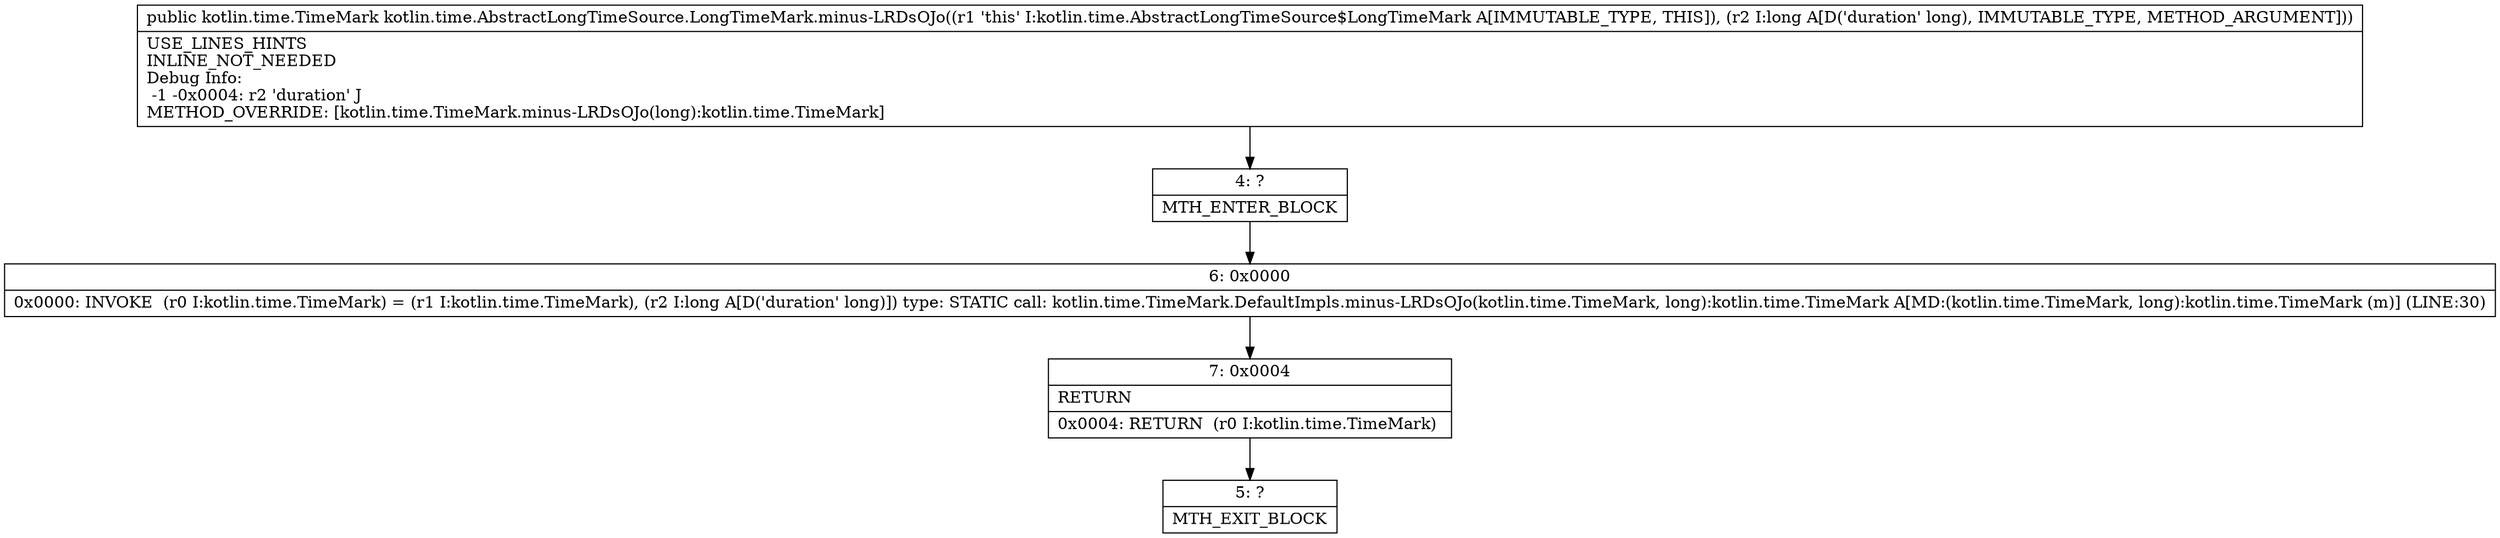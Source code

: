 digraph "CFG forkotlin.time.AbstractLongTimeSource.LongTimeMark.minus\-LRDsOJo(J)Lkotlin\/time\/TimeMark;" {
Node_4 [shape=record,label="{4\:\ ?|MTH_ENTER_BLOCK\l}"];
Node_6 [shape=record,label="{6\:\ 0x0000|0x0000: INVOKE  (r0 I:kotlin.time.TimeMark) = (r1 I:kotlin.time.TimeMark), (r2 I:long A[D('duration' long)]) type: STATIC call: kotlin.time.TimeMark.DefaultImpls.minus\-LRDsOJo(kotlin.time.TimeMark, long):kotlin.time.TimeMark A[MD:(kotlin.time.TimeMark, long):kotlin.time.TimeMark (m)] (LINE:30)\l}"];
Node_7 [shape=record,label="{7\:\ 0x0004|RETURN\l|0x0004: RETURN  (r0 I:kotlin.time.TimeMark) \l}"];
Node_5 [shape=record,label="{5\:\ ?|MTH_EXIT_BLOCK\l}"];
MethodNode[shape=record,label="{public kotlin.time.TimeMark kotlin.time.AbstractLongTimeSource.LongTimeMark.minus\-LRDsOJo((r1 'this' I:kotlin.time.AbstractLongTimeSource$LongTimeMark A[IMMUTABLE_TYPE, THIS]), (r2 I:long A[D('duration' long), IMMUTABLE_TYPE, METHOD_ARGUMENT]))  | USE_LINES_HINTS\lINLINE_NOT_NEEDED\lDebug Info:\l  \-1 \-0x0004: r2 'duration' J\lMETHOD_OVERRIDE: [kotlin.time.TimeMark.minus\-LRDsOJo(long):kotlin.time.TimeMark]\l}"];
MethodNode -> Node_4;Node_4 -> Node_6;
Node_6 -> Node_7;
Node_7 -> Node_5;
}

